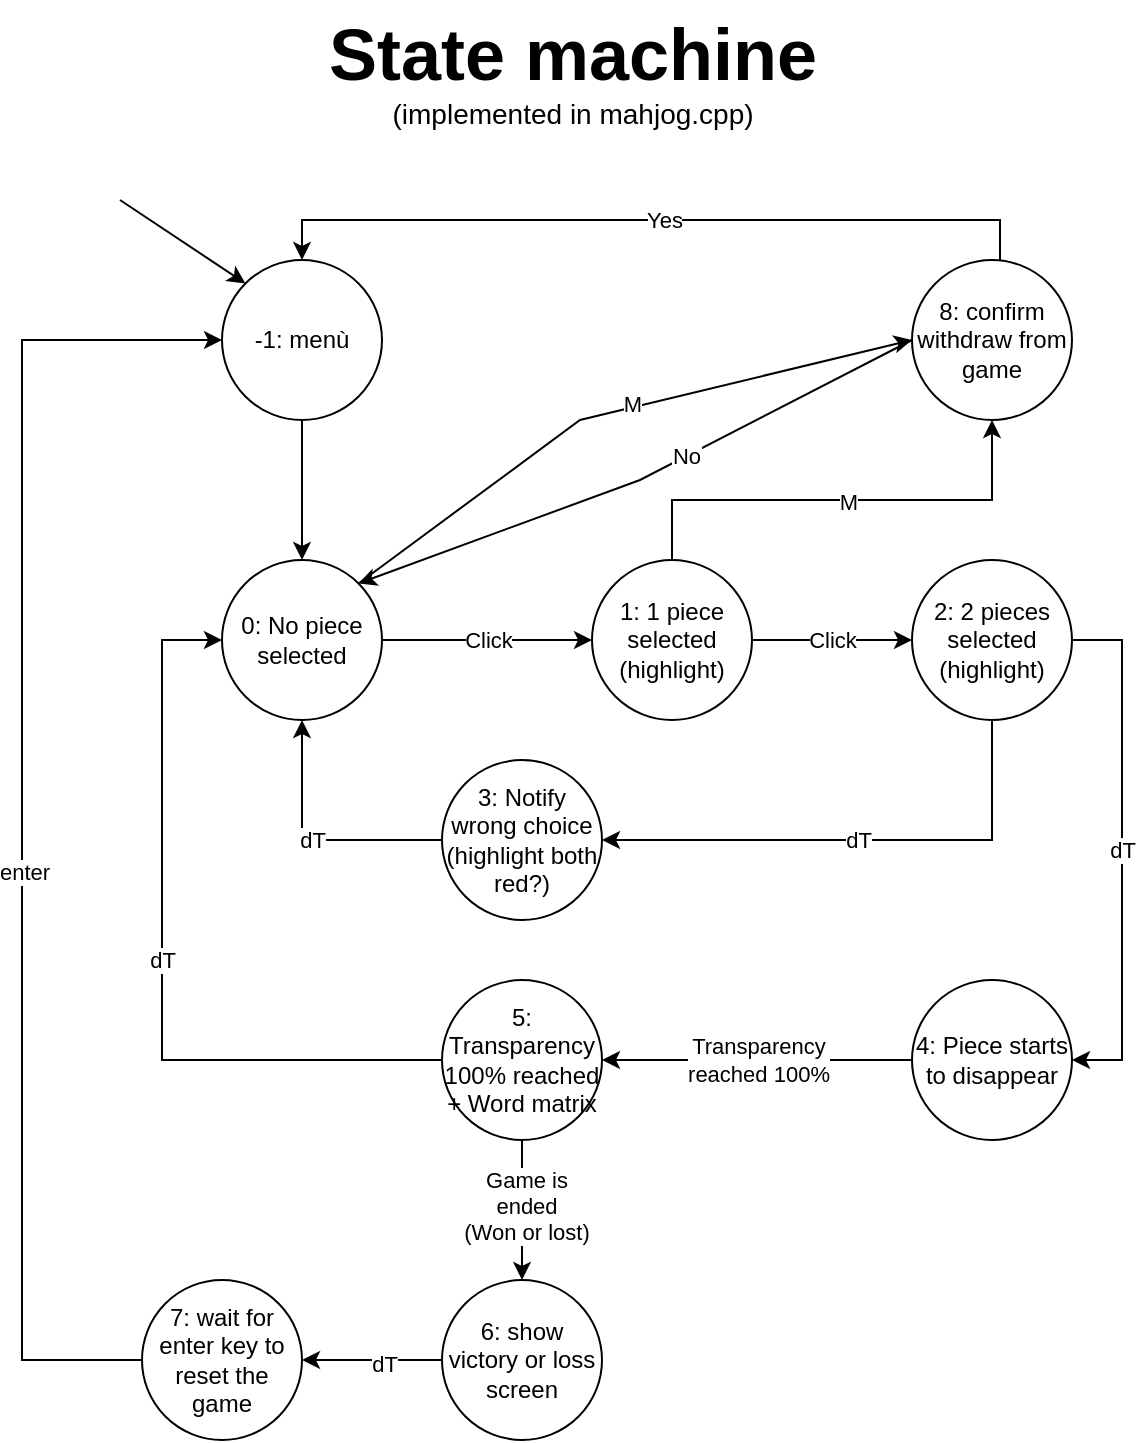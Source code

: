 <mxfile version="21.6.1" type="device">
  <diagram name="Pagina-1" id="ZosER6FYlhUaswWea86L">
    <mxGraphModel dx="1325" dy="564" grid="1" gridSize="10" guides="1" tooltips="1" connect="1" arrows="1" fold="1" page="1" pageScale="1" pageWidth="291" pageHeight="413" math="0" shadow="0">
      <root>
        <mxCell id="0" />
        <mxCell id="1" parent="0" />
        <mxCell id="RC5CroMytO5CbKUsDzlH-8" value="Click" style="edgeStyle=orthogonalEdgeStyle;rounded=0;orthogonalLoop=1;jettySize=auto;html=1;" parent="1" source="RC5CroMytO5CbKUsDzlH-5" target="RC5CroMytO5CbKUsDzlH-6" edge="1">
          <mxGeometry relative="1" as="geometry" />
        </mxCell>
        <mxCell id="RC5CroMytO5CbKUsDzlH-5" value="0: No piece selected" style="ellipse;whiteSpace=wrap;html=1;aspect=fixed;" parent="1" vertex="1">
          <mxGeometry x="-29" y="300" width="80" height="80" as="geometry" />
        </mxCell>
        <mxCell id="RC5CroMytO5CbKUsDzlH-9" value="Click" style="edgeStyle=orthogonalEdgeStyle;rounded=0;orthogonalLoop=1;jettySize=auto;html=1;" parent="1" source="RC5CroMytO5CbKUsDzlH-6" target="RC5CroMytO5CbKUsDzlH-7" edge="1">
          <mxGeometry relative="1" as="geometry" />
        </mxCell>
        <mxCell id="mJUaqe6FXA1w9gk-Q62k-3" style="edgeStyle=orthogonalEdgeStyle;rounded=0;orthogonalLoop=1;jettySize=auto;html=1;" edge="1" parent="1" source="RC5CroMytO5CbKUsDzlH-6" target="mJUaqe6FXA1w9gk-Q62k-1">
          <mxGeometry relative="1" as="geometry">
            <Array as="points">
              <mxPoint x="196" y="270" />
              <mxPoint x="356" y="270" />
            </Array>
          </mxGeometry>
        </mxCell>
        <mxCell id="mJUaqe6FXA1w9gk-Q62k-9" value="M" style="edgeLabel;html=1;align=center;verticalAlign=middle;resizable=0;points=[];" vertex="1" connectable="0" parent="mJUaqe6FXA1w9gk-Q62k-3">
          <mxGeometry x="0.02" y="-1" relative="1" as="geometry">
            <mxPoint as="offset" />
          </mxGeometry>
        </mxCell>
        <mxCell id="RC5CroMytO5CbKUsDzlH-6" value="1: 1 piece selected&lt;br&gt;(highlight)" style="ellipse;whiteSpace=wrap;html=1;aspect=fixed;" parent="1" vertex="1">
          <mxGeometry x="156" y="300" width="80" height="80" as="geometry" />
        </mxCell>
        <mxCell id="RC5CroMytO5CbKUsDzlH-10" value="dT" style="edgeStyle=orthogonalEdgeStyle;rounded=0;orthogonalLoop=1;jettySize=auto;html=1;entryX=1;entryY=0.5;entryDx=0;entryDy=0;" parent="1" source="RC5CroMytO5CbKUsDzlH-7" target="RC5CroMytO5CbKUsDzlH-12" edge="1">
          <mxGeometry relative="1" as="geometry">
            <Array as="points">
              <mxPoint x="421" y="340" />
              <mxPoint x="421" y="550" />
            </Array>
          </mxGeometry>
        </mxCell>
        <mxCell id="RC5CroMytO5CbKUsDzlH-14" value="dT" style="edgeStyle=orthogonalEdgeStyle;rounded=0;orthogonalLoop=1;jettySize=auto;html=1;entryX=1;entryY=0.5;entryDx=0;entryDy=0;" parent="1" source="RC5CroMytO5CbKUsDzlH-7" target="RC5CroMytO5CbKUsDzlH-13" edge="1">
          <mxGeometry relative="1" as="geometry">
            <Array as="points">
              <mxPoint x="356" y="440" />
            </Array>
          </mxGeometry>
        </mxCell>
        <mxCell id="RC5CroMytO5CbKUsDzlH-7" value="2: 2 pieces selected&lt;br&gt;(highlight)" style="ellipse;whiteSpace=wrap;html=1;aspect=fixed;" parent="1" vertex="1">
          <mxGeometry x="316" y="300" width="80" height="80" as="geometry" />
        </mxCell>
        <mxCell id="RC5CroMytO5CbKUsDzlH-16" value="Transparency&lt;br&gt;reached 100%" style="edgeStyle=orthogonalEdgeStyle;rounded=0;orthogonalLoop=1;jettySize=auto;html=1;entryX=1;entryY=0.5;entryDx=0;entryDy=0;" parent="1" source="RC5CroMytO5CbKUsDzlH-12" target="RC5CroMytO5CbKUsDzlH-15" edge="1">
          <mxGeometry relative="1" as="geometry" />
        </mxCell>
        <mxCell id="RC5CroMytO5CbKUsDzlH-12" value="4: Piece starts to disappear" style="ellipse;whiteSpace=wrap;html=1;aspect=fixed;" parent="1" vertex="1">
          <mxGeometry x="316" y="510" width="80" height="80" as="geometry" />
        </mxCell>
        <mxCell id="RC5CroMytO5CbKUsDzlH-21" value="dT" style="edgeStyle=orthogonalEdgeStyle;rounded=0;orthogonalLoop=1;jettySize=auto;html=1;entryX=0.5;entryY=1;entryDx=0;entryDy=0;" parent="1" source="RC5CroMytO5CbKUsDzlH-13" target="RC5CroMytO5CbKUsDzlH-5" edge="1">
          <mxGeometry relative="1" as="geometry">
            <Array as="points">
              <mxPoint x="11" y="440" />
            </Array>
          </mxGeometry>
        </mxCell>
        <mxCell id="RC5CroMytO5CbKUsDzlH-13" value="3: Notify wrong choice&lt;br&gt;(highlight both red?)" style="ellipse;whiteSpace=wrap;html=1;aspect=fixed;" parent="1" vertex="1">
          <mxGeometry x="81" y="400" width="80" height="80" as="geometry" />
        </mxCell>
        <mxCell id="RC5CroMytO5CbKUsDzlH-18" value="dT" style="edgeStyle=orthogonalEdgeStyle;rounded=0;orthogonalLoop=1;jettySize=auto;html=1;entryX=0;entryY=0.5;entryDx=0;entryDy=0;" parent="1" source="RC5CroMytO5CbKUsDzlH-15" target="RC5CroMytO5CbKUsDzlH-5" edge="1">
          <mxGeometry relative="1" as="geometry">
            <mxPoint x="15" y="550" as="targetPoint" />
            <Array as="points">
              <mxPoint x="-59" y="550" />
              <mxPoint x="-59" y="340" />
            </Array>
          </mxGeometry>
        </mxCell>
        <mxCell id="ZZRbV6lh6ORgGEoJmu9F-2" style="edgeStyle=orthogonalEdgeStyle;rounded=0;orthogonalLoop=1;jettySize=auto;html=1;" parent="1" source="RC5CroMytO5CbKUsDzlH-15" target="ZZRbV6lh6ORgGEoJmu9F-1" edge="1">
          <mxGeometry relative="1" as="geometry" />
        </mxCell>
        <mxCell id="ZZRbV6lh6ORgGEoJmu9F-3" value="Game is&lt;br&gt;ended&lt;br&gt;(Won or lost)" style="edgeLabel;html=1;align=center;verticalAlign=middle;resizable=0;points=[];" parent="ZZRbV6lh6ORgGEoJmu9F-2" vertex="1" connectable="0">
          <mxGeometry x="-0.057" y="2" relative="1" as="geometry">
            <mxPoint as="offset" />
          </mxGeometry>
        </mxCell>
        <mxCell id="RC5CroMytO5CbKUsDzlH-15" value="5: Transparency 100% reached&lt;br&gt;+ Word matrix" style="ellipse;whiteSpace=wrap;html=1;aspect=fixed;" parent="1" vertex="1">
          <mxGeometry x="81" y="510" width="80" height="80" as="geometry" />
        </mxCell>
        <mxCell id="BiML--l_YuYtLMepY_ds-2" style="edgeStyle=orthogonalEdgeStyle;rounded=0;orthogonalLoop=1;jettySize=auto;html=1;" parent="1" source="BiML--l_YuYtLMepY_ds-1" target="RC5CroMytO5CbKUsDzlH-5" edge="1">
          <mxGeometry relative="1" as="geometry" />
        </mxCell>
        <mxCell id="BiML--l_YuYtLMepY_ds-1" value="-1: menù" style="ellipse;whiteSpace=wrap;html=1;aspect=fixed;" parent="1" vertex="1">
          <mxGeometry x="-29" y="150" width="80" height="80" as="geometry" />
        </mxCell>
        <mxCell id="BiML--l_YuYtLMepY_ds-3" value="" style="endArrow=classic;html=1;rounded=0;entryX=0;entryY=0;entryDx=0;entryDy=0;" parent="1" target="BiML--l_YuYtLMepY_ds-1" edge="1">
          <mxGeometry width="50" height="50" relative="1" as="geometry">
            <mxPoint x="-80" y="120" as="sourcePoint" />
            <mxPoint x="-89.995" y="143.448" as="targetPoint" />
          </mxGeometry>
        </mxCell>
        <mxCell id="ZZRbV6lh6ORgGEoJmu9F-5" style="edgeStyle=orthogonalEdgeStyle;rounded=0;orthogonalLoop=1;jettySize=auto;html=1;" parent="1" source="ZZRbV6lh6ORgGEoJmu9F-1" target="ZZRbV6lh6ORgGEoJmu9F-4" edge="1">
          <mxGeometry relative="1" as="geometry" />
        </mxCell>
        <mxCell id="ZZRbV6lh6ORgGEoJmu9F-6" value="dT" style="edgeLabel;html=1;align=center;verticalAlign=middle;resizable=0;points=[];" parent="ZZRbV6lh6ORgGEoJmu9F-5" vertex="1" connectable="0">
          <mxGeometry x="-0.171" y="2" relative="1" as="geometry">
            <mxPoint as="offset" />
          </mxGeometry>
        </mxCell>
        <mxCell id="ZZRbV6lh6ORgGEoJmu9F-1" value="6: show&lt;br&gt;victory or loss screen" style="ellipse;whiteSpace=wrap;html=1;aspect=fixed;" parent="1" vertex="1">
          <mxGeometry x="81" y="660" width="80" height="80" as="geometry" />
        </mxCell>
        <mxCell id="ZZRbV6lh6ORgGEoJmu9F-7" style="edgeStyle=orthogonalEdgeStyle;rounded=0;orthogonalLoop=1;jettySize=auto;html=1;entryX=0;entryY=0.5;entryDx=0;entryDy=0;" parent="1" source="ZZRbV6lh6ORgGEoJmu9F-4" target="BiML--l_YuYtLMepY_ds-1" edge="1">
          <mxGeometry relative="1" as="geometry">
            <mxPoint x="-89" y="270" as="targetPoint" />
            <Array as="points">
              <mxPoint x="-129" y="700" />
              <mxPoint x="-129" y="190" />
            </Array>
          </mxGeometry>
        </mxCell>
        <mxCell id="ZZRbV6lh6ORgGEoJmu9F-8" value="enter" style="edgeLabel;html=1;align=center;verticalAlign=middle;resizable=0;points=[];" parent="ZZRbV6lh6ORgGEoJmu9F-7" vertex="1" connectable="0">
          <mxGeometry x="-0.092" y="-1" relative="1" as="geometry">
            <mxPoint as="offset" />
          </mxGeometry>
        </mxCell>
        <mxCell id="ZZRbV6lh6ORgGEoJmu9F-4" value="7: wait for enter key to reset the game" style="ellipse;whiteSpace=wrap;html=1;aspect=fixed;" parent="1" vertex="1">
          <mxGeometry x="-69" y="660" width="80" height="80" as="geometry" />
        </mxCell>
        <mxCell id="ZZRbV6lh6ORgGEoJmu9F-9" value="&lt;font style=&quot;&quot;&gt;&lt;font style=&quot;font-size: 36px;&quot;&gt;&lt;b&gt;State machine &lt;/b&gt;&lt;/font&gt;&lt;br&gt;&lt;span style=&quot;font-size: 14px;&quot;&gt;(implemented in mahjog.cpp)&lt;/span&gt;&lt;/font&gt;" style="text;html=1;align=center;verticalAlign=middle;resizable=0;points=[];autosize=1;strokeColor=none;fillColor=none;" parent="1" vertex="1">
          <mxGeometry x="11" y="20" width="270" height="70" as="geometry" />
        </mxCell>
        <mxCell id="mJUaqe6FXA1w9gk-Q62k-4" style="edgeStyle=orthogonalEdgeStyle;rounded=0;orthogonalLoop=1;jettySize=auto;html=1;entryX=0.5;entryY=0;entryDx=0;entryDy=0;" edge="1" parent="1" source="mJUaqe6FXA1w9gk-Q62k-1" target="BiML--l_YuYtLMepY_ds-1">
          <mxGeometry relative="1" as="geometry">
            <Array as="points">
              <mxPoint x="360" y="130" />
              <mxPoint x="11" y="130" />
            </Array>
          </mxGeometry>
        </mxCell>
        <mxCell id="mJUaqe6FXA1w9gk-Q62k-13" value="Yes" style="edgeLabel;html=1;align=center;verticalAlign=middle;resizable=0;points=[];" vertex="1" connectable="0" parent="mJUaqe6FXA1w9gk-Q62k-4">
          <mxGeometry x="-0.034" relative="1" as="geometry">
            <mxPoint as="offset" />
          </mxGeometry>
        </mxCell>
        <mxCell id="mJUaqe6FXA1w9gk-Q62k-1" value="8: confirm withdraw from game" style="ellipse;whiteSpace=wrap;html=1;aspect=fixed;" vertex="1" parent="1">
          <mxGeometry x="316" y="150" width="80" height="80" as="geometry" />
        </mxCell>
        <mxCell id="mJUaqe6FXA1w9gk-Q62k-10" value="" style="endArrow=classic;html=1;rounded=0;exitX=1;exitY=0;exitDx=0;exitDy=0;entryX=0;entryY=0.5;entryDx=0;entryDy=0;" edge="1" parent="1" source="RC5CroMytO5CbKUsDzlH-5" target="mJUaqe6FXA1w9gk-Q62k-1">
          <mxGeometry width="50" height="50" relative="1" as="geometry">
            <mxPoint x="240" y="360" as="sourcePoint" />
            <mxPoint x="290" y="310" as="targetPoint" />
            <Array as="points">
              <mxPoint x="150" y="230" />
            </Array>
          </mxGeometry>
        </mxCell>
        <mxCell id="mJUaqe6FXA1w9gk-Q62k-12" value="M" style="edgeLabel;html=1;align=center;verticalAlign=middle;resizable=0;points=[];" vertex="1" connectable="0" parent="mJUaqe6FXA1w9gk-Q62k-10">
          <mxGeometry x="0.067" y="2" relative="1" as="geometry">
            <mxPoint as="offset" />
          </mxGeometry>
        </mxCell>
        <mxCell id="mJUaqe6FXA1w9gk-Q62k-11" value="" style="endArrow=classic;html=1;rounded=0;exitX=0;exitY=0.5;exitDx=0;exitDy=0;entryX=1;entryY=0;entryDx=0;entryDy=0;" edge="1" parent="1" source="mJUaqe6FXA1w9gk-Q62k-1" target="RC5CroMytO5CbKUsDzlH-5">
          <mxGeometry width="50" height="50" relative="1" as="geometry">
            <mxPoint x="240" y="360" as="sourcePoint" />
            <mxPoint x="290" y="310" as="targetPoint" />
            <Array as="points">
              <mxPoint x="180" y="260" />
            </Array>
          </mxGeometry>
        </mxCell>
        <mxCell id="mJUaqe6FXA1w9gk-Q62k-14" value="No" style="edgeLabel;html=1;align=center;verticalAlign=middle;resizable=0;points=[];" vertex="1" connectable="0" parent="mJUaqe6FXA1w9gk-Q62k-11">
          <mxGeometry x="-0.163" relative="1" as="geometry">
            <mxPoint as="offset" />
          </mxGeometry>
        </mxCell>
      </root>
    </mxGraphModel>
  </diagram>
</mxfile>
